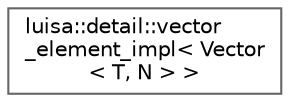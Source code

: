 digraph "类继承关系图"
{
 // LATEX_PDF_SIZE
  bgcolor="transparent";
  edge [fontname=Helvetica,fontsize=10,labelfontname=Helvetica,labelfontsize=10];
  node [fontname=Helvetica,fontsize=10,shape=box,height=0.2,width=0.4];
  rankdir="LR";
  Node0 [id="Node000000",label="luisa::detail::vector\l_element_impl\< Vector\l\< T, N \> \>",height=0.2,width=0.4,color="grey40", fillcolor="white", style="filled",URL="$structluisa_1_1detail_1_1vector__element__impl_3_01_vector_3_01_t_00_01_n_01_4_01_4.html",tooltip=" "];
}

